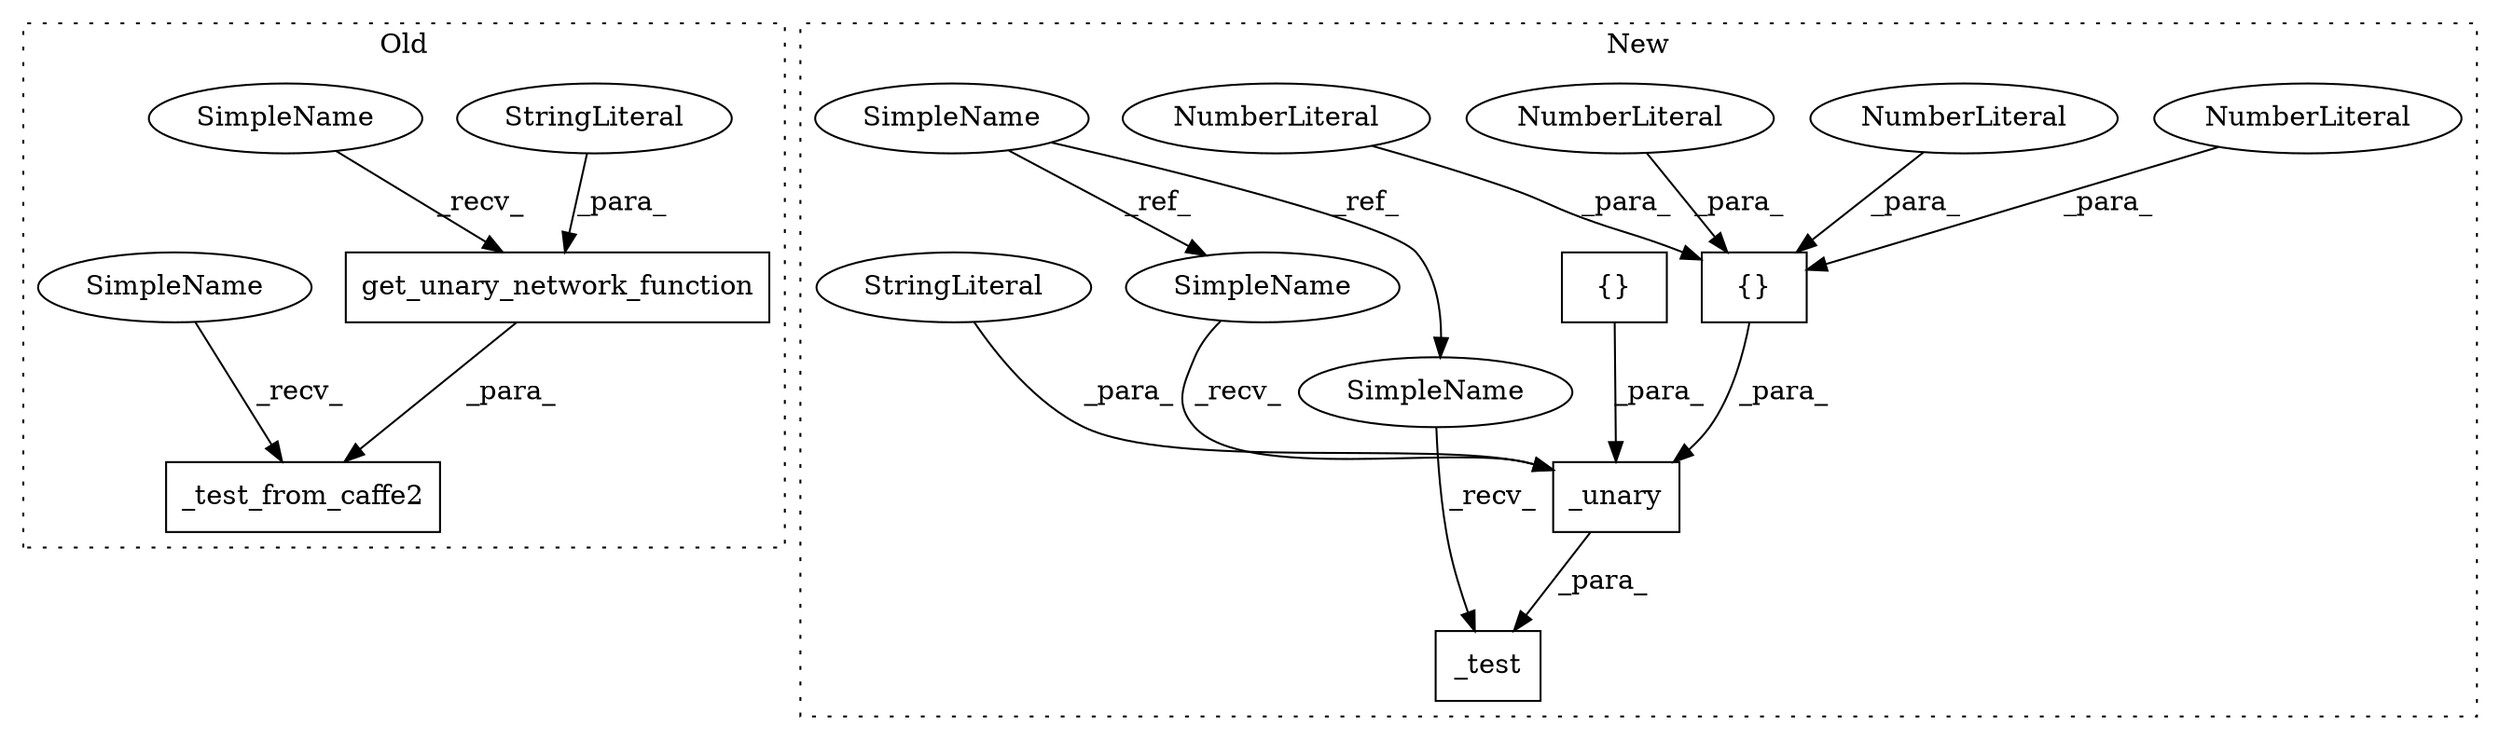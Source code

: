 digraph G {
subgraph cluster0 {
1 [label="get_unary_network_function" a="32" s="33325,33363" l="27,1" shape="box"];
7 [label="StringLiteral" a="45" s="33352" l="11" shape="ellipse"];
8 [label="_test_from_caffe2" a="32" s="33302,33364" l="18,1" shape="box"];
16 [label="SimpleName" a="42" s="33320" l="4" shape="ellipse"];
17 [label="SimpleName" a="42" s="33297" l="4" shape="ellipse"];
label = "Old";
style="dotted";
}
subgraph cluster1 {
2 [label="{}" a="4" s="32855,32863" l="1,1" shape="box"];
3 [label="NumberLiteral" a="34" s="32860" l="1" shape="ellipse"];
4 [label="NumberLiteral" a="34" s="32856" l="1" shape="ellipse"];
5 [label="NumberLiteral" a="34" s="32862" l="1" shape="ellipse"];
6 [label="NumberLiteral" a="34" s="32858" l="1" shape="ellipse"];
9 [label="_unary" a="32" s="32808,32864" l="7,1" shape="box"];
10 [label="_test" a="32" s="32797,32865" l="6,1" shape="box"];
11 [label="{}" a="4" s="32836,32844" l="1,1" shape="box"];
12 [label="SimpleName" a="42" s="32781" l="4" shape="ellipse"];
13 [label="StringLiteral" a="45" s="32815" l="11" shape="ellipse"];
14 [label="SimpleName" a="42" s="32803" l="4" shape="ellipse"];
15 [label="SimpleName" a="42" s="32792" l="4" shape="ellipse"];
label = "New";
style="dotted";
}
1 -> 8 [label="_para_"];
2 -> 9 [label="_para_"];
3 -> 2 [label="_para_"];
4 -> 2 [label="_para_"];
5 -> 2 [label="_para_"];
6 -> 2 [label="_para_"];
7 -> 1 [label="_para_"];
9 -> 10 [label="_para_"];
11 -> 9 [label="_para_"];
12 -> 15 [label="_ref_"];
12 -> 14 [label="_ref_"];
13 -> 9 [label="_para_"];
14 -> 9 [label="_recv_"];
15 -> 10 [label="_recv_"];
16 -> 1 [label="_recv_"];
17 -> 8 [label="_recv_"];
}